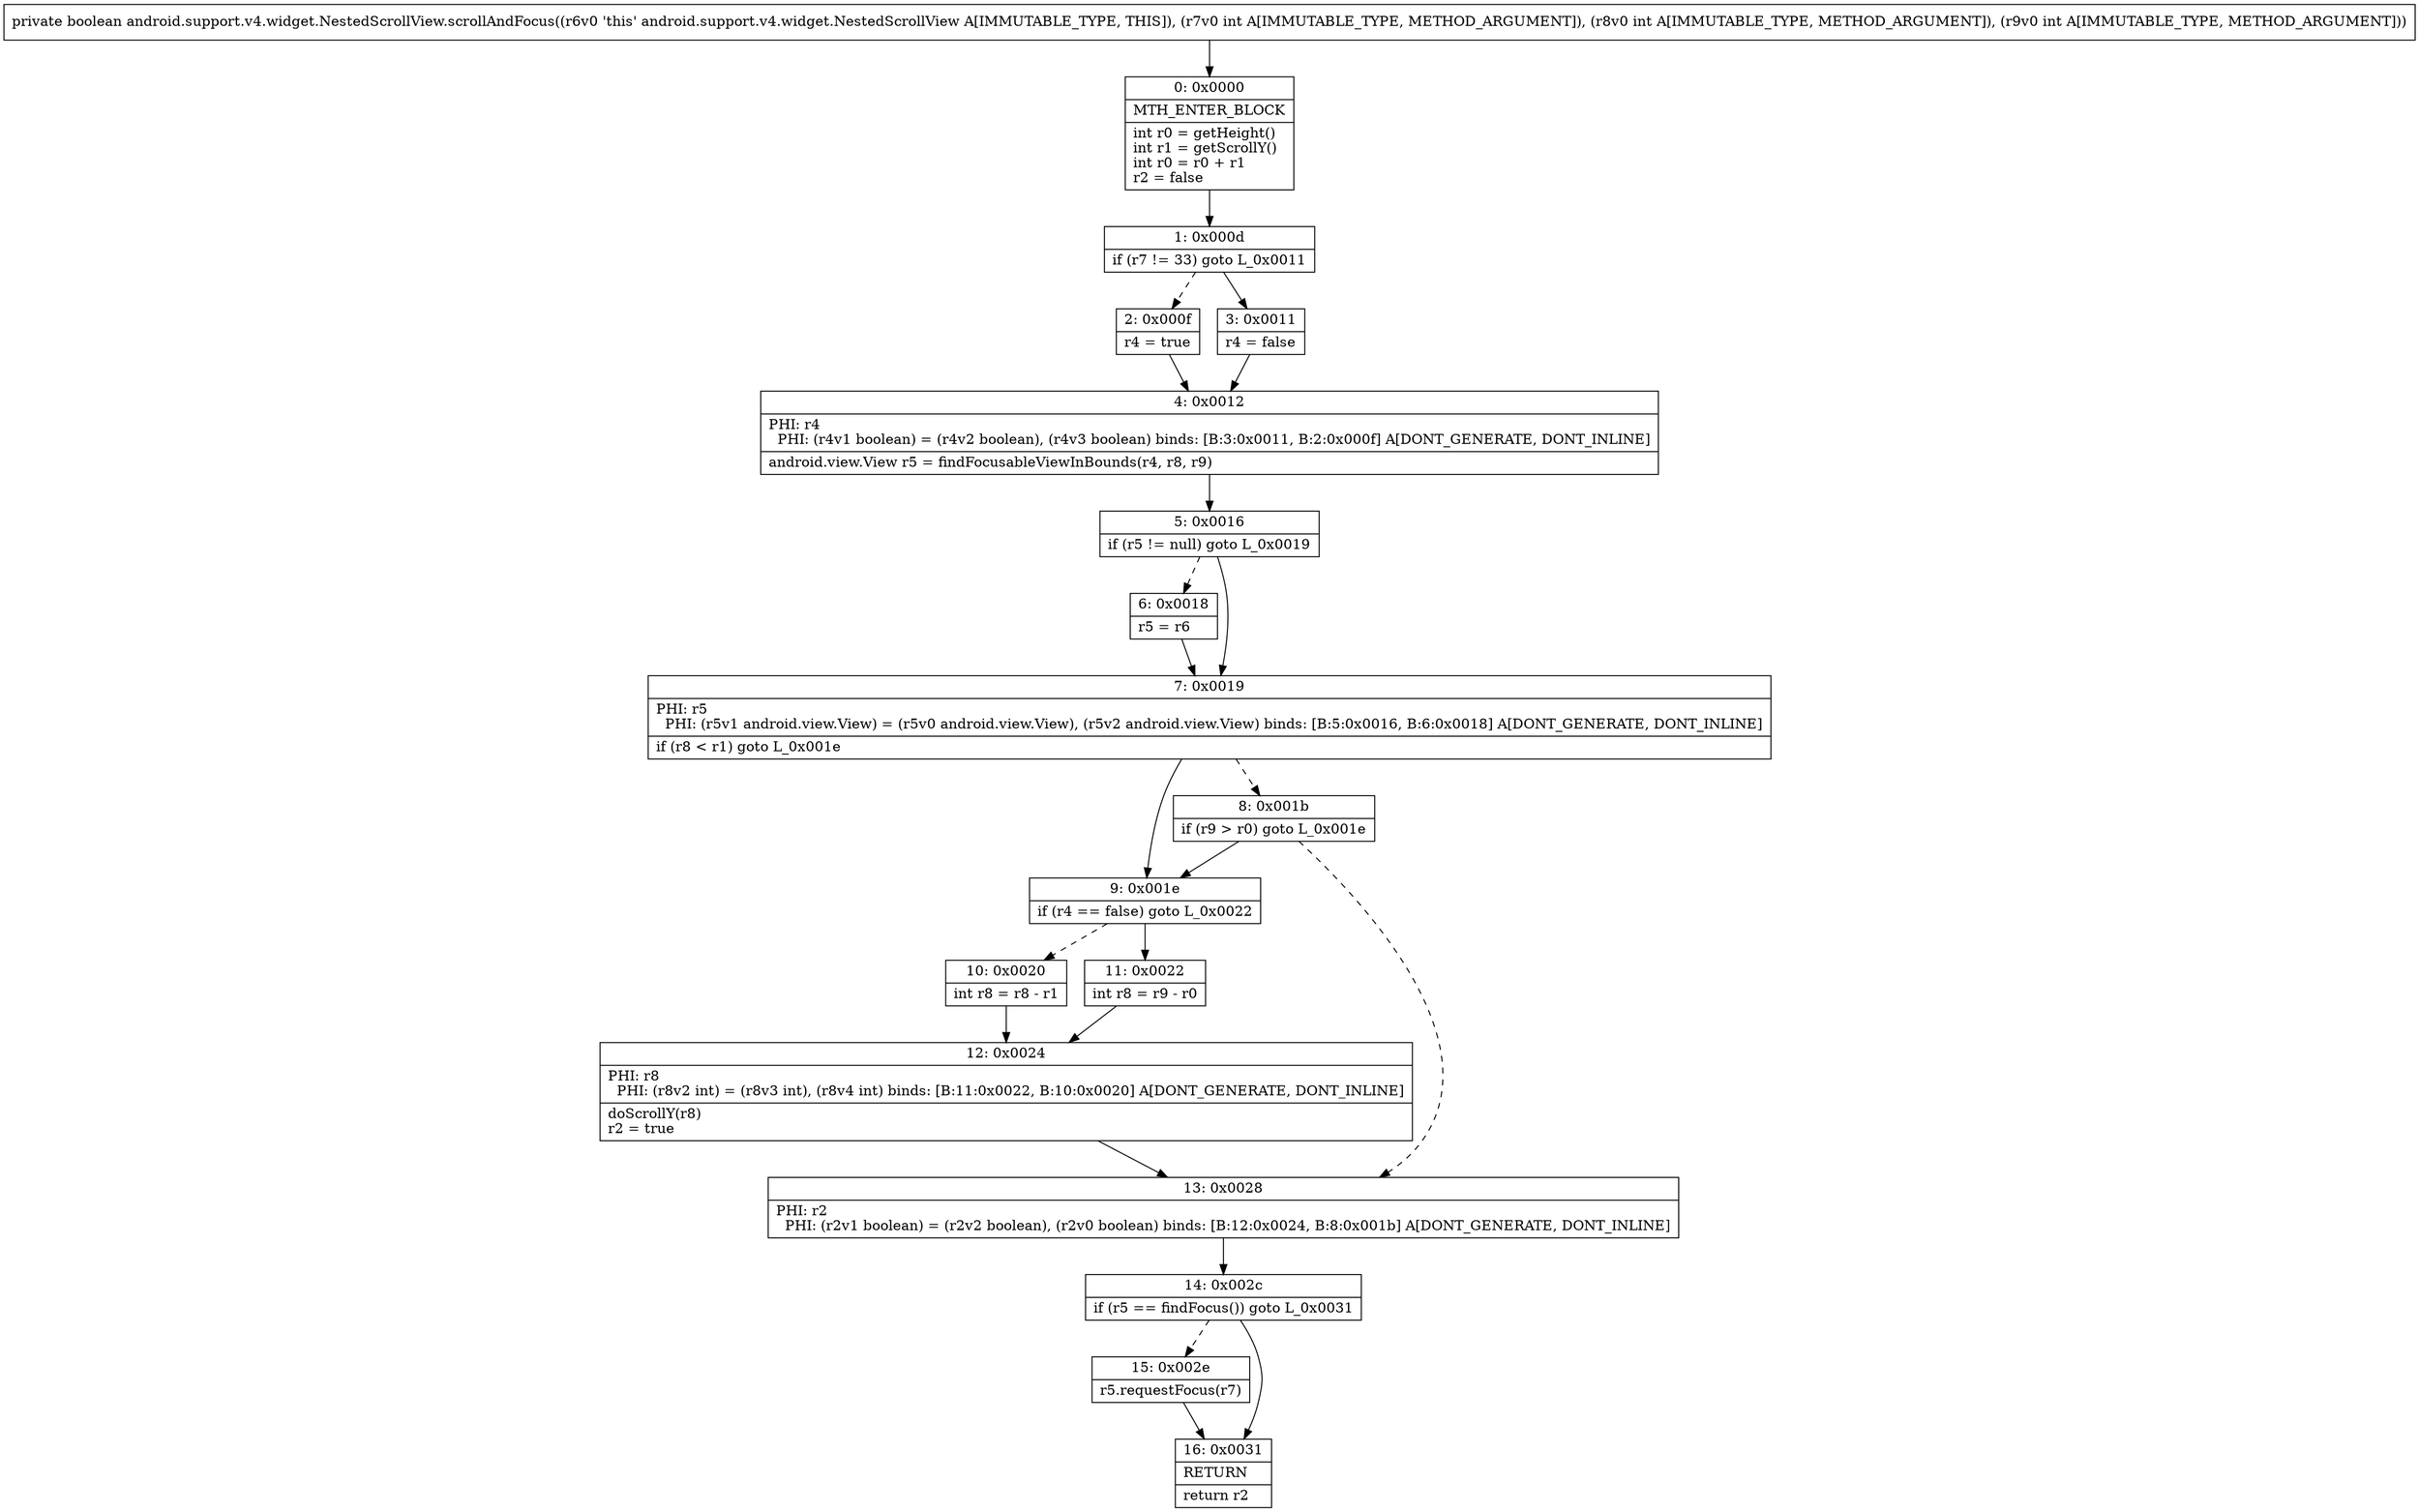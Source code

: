 digraph "CFG forandroid.support.v4.widget.NestedScrollView.scrollAndFocus(III)Z" {
Node_0 [shape=record,label="{0\:\ 0x0000|MTH_ENTER_BLOCK\l|int r0 = getHeight()\lint r1 = getScrollY()\lint r0 = r0 + r1\lr2 = false\l}"];
Node_1 [shape=record,label="{1\:\ 0x000d|if (r7 != 33) goto L_0x0011\l}"];
Node_2 [shape=record,label="{2\:\ 0x000f|r4 = true\l}"];
Node_3 [shape=record,label="{3\:\ 0x0011|r4 = false\l}"];
Node_4 [shape=record,label="{4\:\ 0x0012|PHI: r4 \l  PHI: (r4v1 boolean) = (r4v2 boolean), (r4v3 boolean) binds: [B:3:0x0011, B:2:0x000f] A[DONT_GENERATE, DONT_INLINE]\l|android.view.View r5 = findFocusableViewInBounds(r4, r8, r9)\l}"];
Node_5 [shape=record,label="{5\:\ 0x0016|if (r5 != null) goto L_0x0019\l}"];
Node_6 [shape=record,label="{6\:\ 0x0018|r5 = r6\l}"];
Node_7 [shape=record,label="{7\:\ 0x0019|PHI: r5 \l  PHI: (r5v1 android.view.View) = (r5v0 android.view.View), (r5v2 android.view.View) binds: [B:5:0x0016, B:6:0x0018] A[DONT_GENERATE, DONT_INLINE]\l|if (r8 \< r1) goto L_0x001e\l}"];
Node_8 [shape=record,label="{8\:\ 0x001b|if (r9 \> r0) goto L_0x001e\l}"];
Node_9 [shape=record,label="{9\:\ 0x001e|if (r4 == false) goto L_0x0022\l}"];
Node_10 [shape=record,label="{10\:\ 0x0020|int r8 = r8 \- r1\l}"];
Node_11 [shape=record,label="{11\:\ 0x0022|int r8 = r9 \- r0\l}"];
Node_12 [shape=record,label="{12\:\ 0x0024|PHI: r8 \l  PHI: (r8v2 int) = (r8v3 int), (r8v4 int) binds: [B:11:0x0022, B:10:0x0020] A[DONT_GENERATE, DONT_INLINE]\l|doScrollY(r8)\lr2 = true\l}"];
Node_13 [shape=record,label="{13\:\ 0x0028|PHI: r2 \l  PHI: (r2v1 boolean) = (r2v2 boolean), (r2v0 boolean) binds: [B:12:0x0024, B:8:0x001b] A[DONT_GENERATE, DONT_INLINE]\l}"];
Node_14 [shape=record,label="{14\:\ 0x002c|if (r5 == findFocus()) goto L_0x0031\l}"];
Node_15 [shape=record,label="{15\:\ 0x002e|r5.requestFocus(r7)\l}"];
Node_16 [shape=record,label="{16\:\ 0x0031|RETURN\l|return r2\l}"];
MethodNode[shape=record,label="{private boolean android.support.v4.widget.NestedScrollView.scrollAndFocus((r6v0 'this' android.support.v4.widget.NestedScrollView A[IMMUTABLE_TYPE, THIS]), (r7v0 int A[IMMUTABLE_TYPE, METHOD_ARGUMENT]), (r8v0 int A[IMMUTABLE_TYPE, METHOD_ARGUMENT]), (r9v0 int A[IMMUTABLE_TYPE, METHOD_ARGUMENT])) }"];
MethodNode -> Node_0;
Node_0 -> Node_1;
Node_1 -> Node_2[style=dashed];
Node_1 -> Node_3;
Node_2 -> Node_4;
Node_3 -> Node_4;
Node_4 -> Node_5;
Node_5 -> Node_6[style=dashed];
Node_5 -> Node_7;
Node_6 -> Node_7;
Node_7 -> Node_8[style=dashed];
Node_7 -> Node_9;
Node_8 -> Node_9;
Node_8 -> Node_13[style=dashed];
Node_9 -> Node_10[style=dashed];
Node_9 -> Node_11;
Node_10 -> Node_12;
Node_11 -> Node_12;
Node_12 -> Node_13;
Node_13 -> Node_14;
Node_14 -> Node_15[style=dashed];
Node_14 -> Node_16;
Node_15 -> Node_16;
}

